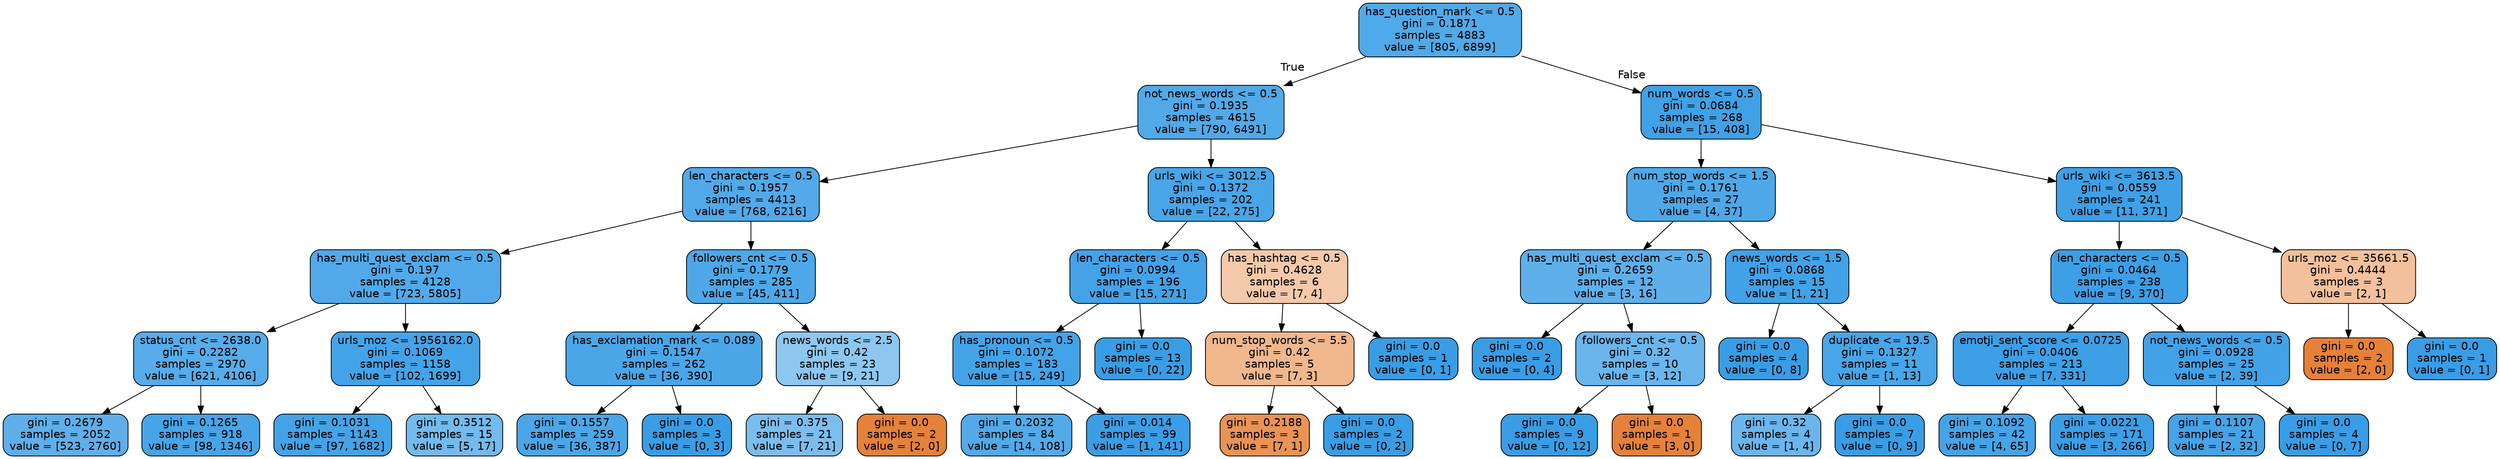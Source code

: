 digraph Tree {
node [shape=box, style="filled, rounded", color="black", fontname=helvetica] ;
edge [fontname=helvetica] ;
0 [label="has_question_mark <= 0.5\ngini = 0.1871\nsamples = 4883\nvalue = [805, 6899]", fillcolor="#399de5e1"] ;
1 [label="not_news_words <= 0.5\ngini = 0.1935\nsamples = 4615\nvalue = [790, 6491]", fillcolor="#399de5e0"] ;
0 -> 1 [labeldistance=2.5, labelangle=45, headlabel="True"] ;
2 [label="len_characters <= 0.5\ngini = 0.1957\nsamples = 4413\nvalue = [768, 6216]", fillcolor="#399de5df"] ;
1 -> 2 ;
3 [label="has_multi_quest_exclam <= 0.5\ngini = 0.197\nsamples = 4128\nvalue = [723, 5805]", fillcolor="#399de5df"] ;
2 -> 3 ;
4 [label="status_cnt <= 2638.0\ngini = 0.2282\nsamples = 2970\nvalue = [621, 4106]", fillcolor="#399de5d8"] ;
3 -> 4 ;
5 [label="gini = 0.2679\nsamples = 2052\nvalue = [523, 2760]", fillcolor="#399de5cf"] ;
4 -> 5 ;
6 [label="gini = 0.1265\nsamples = 918\nvalue = [98, 1346]", fillcolor="#399de5ec"] ;
4 -> 6 ;
7 [label="urls_moz <= 1956162.0\ngini = 0.1069\nsamples = 1158\nvalue = [102, 1699]", fillcolor="#399de5f0"] ;
3 -> 7 ;
8 [label="gini = 0.1031\nsamples = 1143\nvalue = [97, 1682]", fillcolor="#399de5f0"] ;
7 -> 8 ;
9 [label="gini = 0.3512\nsamples = 15\nvalue = [5, 17]", fillcolor="#399de5b4"] ;
7 -> 9 ;
10 [label="followers_cnt <= 0.5\ngini = 0.1779\nsamples = 285\nvalue = [45, 411]", fillcolor="#399de5e3"] ;
2 -> 10 ;
11 [label="has_exclamation_mark <= 0.089\ngini = 0.1547\nsamples = 262\nvalue = [36, 390]", fillcolor="#399de5e7"] ;
10 -> 11 ;
12 [label="gini = 0.1557\nsamples = 259\nvalue = [36, 387]", fillcolor="#399de5e7"] ;
11 -> 12 ;
13 [label="gini = 0.0\nsamples = 3\nvalue = [0, 3]", fillcolor="#399de5ff"] ;
11 -> 13 ;
14 [label="news_words <= 2.5\ngini = 0.42\nsamples = 23\nvalue = [9, 21]", fillcolor="#399de592"] ;
10 -> 14 ;
15 [label="gini = 0.375\nsamples = 21\nvalue = [7, 21]", fillcolor="#399de5aa"] ;
14 -> 15 ;
16 [label="gini = 0.0\nsamples = 2\nvalue = [2, 0]", fillcolor="#e58139ff"] ;
14 -> 16 ;
17 [label="urls_wiki <= 3012.5\ngini = 0.1372\nsamples = 202\nvalue = [22, 275]", fillcolor="#399de5eb"] ;
1 -> 17 ;
18 [label="len_characters <= 0.5\ngini = 0.0994\nsamples = 196\nvalue = [15, 271]", fillcolor="#399de5f1"] ;
17 -> 18 ;
19 [label="has_pronoun <= 0.5\ngini = 0.1072\nsamples = 183\nvalue = [15, 249]", fillcolor="#399de5f0"] ;
18 -> 19 ;
20 [label="gini = 0.2032\nsamples = 84\nvalue = [14, 108]", fillcolor="#399de5de"] ;
19 -> 20 ;
21 [label="gini = 0.014\nsamples = 99\nvalue = [1, 141]", fillcolor="#399de5fd"] ;
19 -> 21 ;
22 [label="gini = 0.0\nsamples = 13\nvalue = [0, 22]", fillcolor="#399de5ff"] ;
18 -> 22 ;
23 [label="has_hashtag <= 0.5\ngini = 0.4628\nsamples = 6\nvalue = [7, 4]", fillcolor="#e581396d"] ;
17 -> 23 ;
24 [label="num_stop_words <= 5.5\ngini = 0.42\nsamples = 5\nvalue = [7, 3]", fillcolor="#e5813992"] ;
23 -> 24 ;
25 [label="gini = 0.2188\nsamples = 3\nvalue = [7, 1]", fillcolor="#e58139db"] ;
24 -> 25 ;
26 [label="gini = 0.0\nsamples = 2\nvalue = [0, 2]", fillcolor="#399de5ff"] ;
24 -> 26 ;
27 [label="gini = 0.0\nsamples = 1\nvalue = [0, 1]", fillcolor="#399de5ff"] ;
23 -> 27 ;
28 [label="num_words <= 0.5\ngini = 0.0684\nsamples = 268\nvalue = [15, 408]", fillcolor="#399de5f6"] ;
0 -> 28 [labeldistance=2.5, labelangle=-45, headlabel="False"] ;
29 [label="num_stop_words <= 1.5\ngini = 0.1761\nsamples = 27\nvalue = [4, 37]", fillcolor="#399de5e3"] ;
28 -> 29 ;
30 [label="has_multi_quest_exclam <= 0.5\ngini = 0.2659\nsamples = 12\nvalue = [3, 16]", fillcolor="#399de5cf"] ;
29 -> 30 ;
31 [label="gini = 0.0\nsamples = 2\nvalue = [0, 4]", fillcolor="#399de5ff"] ;
30 -> 31 ;
32 [label="followers_cnt <= 0.5\ngini = 0.32\nsamples = 10\nvalue = [3, 12]", fillcolor="#399de5bf"] ;
30 -> 32 ;
33 [label="gini = 0.0\nsamples = 9\nvalue = [0, 12]", fillcolor="#399de5ff"] ;
32 -> 33 ;
34 [label="gini = 0.0\nsamples = 1\nvalue = [3, 0]", fillcolor="#e58139ff"] ;
32 -> 34 ;
35 [label="news_words <= 1.5\ngini = 0.0868\nsamples = 15\nvalue = [1, 21]", fillcolor="#399de5f3"] ;
29 -> 35 ;
36 [label="gini = 0.0\nsamples = 4\nvalue = [0, 8]", fillcolor="#399de5ff"] ;
35 -> 36 ;
37 [label="duplicate <= 19.5\ngini = 0.1327\nsamples = 11\nvalue = [1, 13]", fillcolor="#399de5eb"] ;
35 -> 37 ;
38 [label="gini = 0.32\nsamples = 4\nvalue = [1, 4]", fillcolor="#399de5bf"] ;
37 -> 38 ;
39 [label="gini = 0.0\nsamples = 7\nvalue = [0, 9]", fillcolor="#399de5ff"] ;
37 -> 39 ;
40 [label="urls_wiki <= 3613.5\ngini = 0.0559\nsamples = 241\nvalue = [11, 371]", fillcolor="#399de5f7"] ;
28 -> 40 ;
41 [label="len_characters <= 0.5\ngini = 0.0464\nsamples = 238\nvalue = [9, 370]", fillcolor="#399de5f9"] ;
40 -> 41 ;
42 [label="emotji_sent_score <= 0.0725\ngini = 0.0406\nsamples = 213\nvalue = [7, 331]", fillcolor="#399de5fa"] ;
41 -> 42 ;
43 [label="gini = 0.1092\nsamples = 42\nvalue = [4, 65]", fillcolor="#399de5ef"] ;
42 -> 43 ;
44 [label="gini = 0.0221\nsamples = 171\nvalue = [3, 266]", fillcolor="#399de5fc"] ;
42 -> 44 ;
45 [label="not_news_words <= 0.5\ngini = 0.0928\nsamples = 25\nvalue = [2, 39]", fillcolor="#399de5f2"] ;
41 -> 45 ;
46 [label="gini = 0.1107\nsamples = 21\nvalue = [2, 32]", fillcolor="#399de5ef"] ;
45 -> 46 ;
47 [label="gini = 0.0\nsamples = 4\nvalue = [0, 7]", fillcolor="#399de5ff"] ;
45 -> 47 ;
48 [label="urls_moz <= 35661.5\ngini = 0.4444\nsamples = 3\nvalue = [2, 1]", fillcolor="#e581397f"] ;
40 -> 48 ;
49 [label="gini = 0.0\nsamples = 2\nvalue = [2, 0]", fillcolor="#e58139ff"] ;
48 -> 49 ;
50 [label="gini = 0.0\nsamples = 1\nvalue = [0, 1]", fillcolor="#399de5ff"] ;
48 -> 50 ;
}